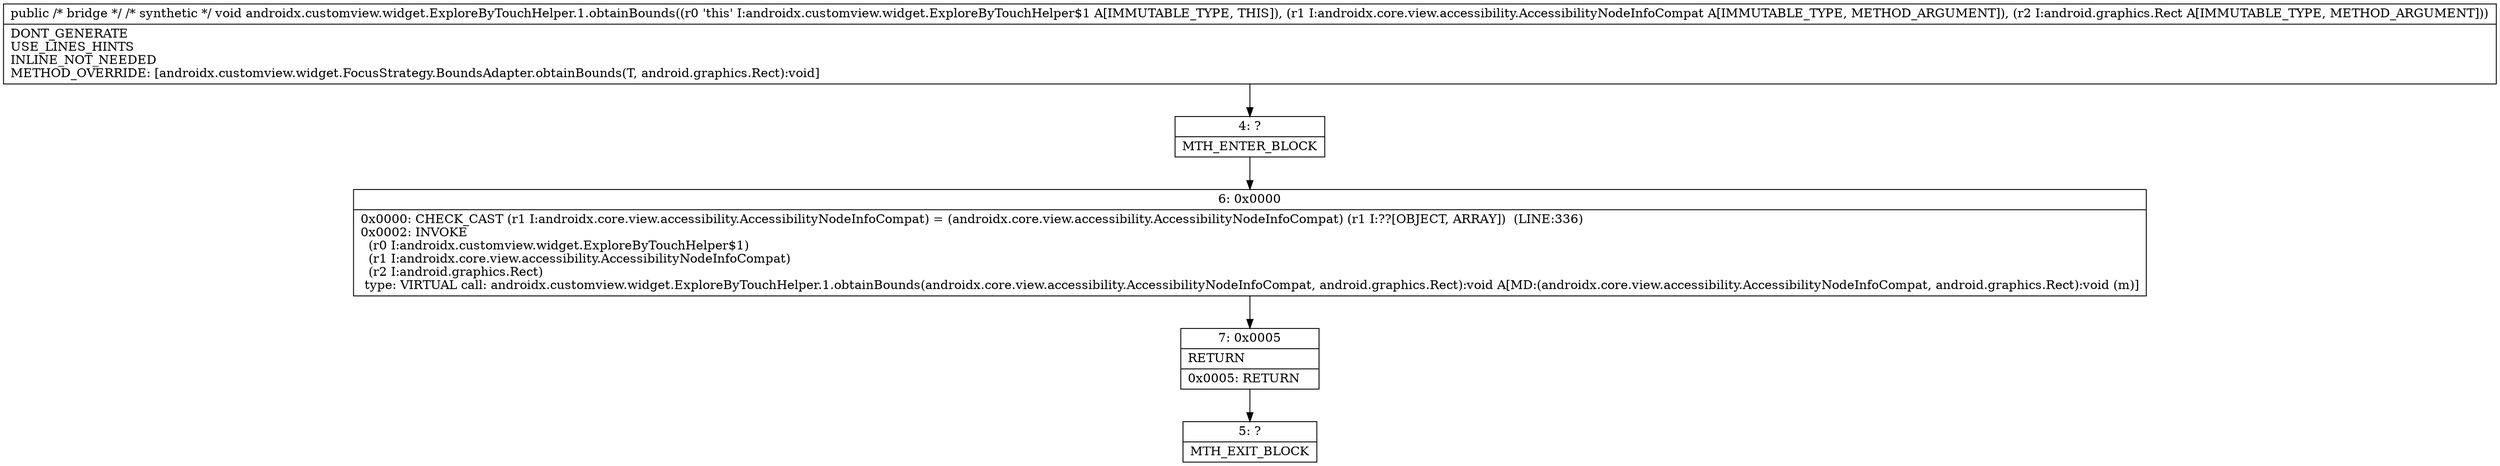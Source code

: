 digraph "CFG forandroidx.customview.widget.ExploreByTouchHelper.1.obtainBounds(Ljava\/lang\/Object;Landroid\/graphics\/Rect;)V" {
Node_4 [shape=record,label="{4\:\ ?|MTH_ENTER_BLOCK\l}"];
Node_6 [shape=record,label="{6\:\ 0x0000|0x0000: CHECK_CAST (r1 I:androidx.core.view.accessibility.AccessibilityNodeInfoCompat) = (androidx.core.view.accessibility.AccessibilityNodeInfoCompat) (r1 I:??[OBJECT, ARRAY])  (LINE:336)\l0x0002: INVOKE  \l  (r0 I:androidx.customview.widget.ExploreByTouchHelper$1)\l  (r1 I:androidx.core.view.accessibility.AccessibilityNodeInfoCompat)\l  (r2 I:android.graphics.Rect)\l type: VIRTUAL call: androidx.customview.widget.ExploreByTouchHelper.1.obtainBounds(androidx.core.view.accessibility.AccessibilityNodeInfoCompat, android.graphics.Rect):void A[MD:(androidx.core.view.accessibility.AccessibilityNodeInfoCompat, android.graphics.Rect):void (m)]\l}"];
Node_7 [shape=record,label="{7\:\ 0x0005|RETURN\l|0x0005: RETURN   \l}"];
Node_5 [shape=record,label="{5\:\ ?|MTH_EXIT_BLOCK\l}"];
MethodNode[shape=record,label="{public \/* bridge *\/ \/* synthetic *\/ void androidx.customview.widget.ExploreByTouchHelper.1.obtainBounds((r0 'this' I:androidx.customview.widget.ExploreByTouchHelper$1 A[IMMUTABLE_TYPE, THIS]), (r1 I:androidx.core.view.accessibility.AccessibilityNodeInfoCompat A[IMMUTABLE_TYPE, METHOD_ARGUMENT]), (r2 I:android.graphics.Rect A[IMMUTABLE_TYPE, METHOD_ARGUMENT]))  | DONT_GENERATE\lUSE_LINES_HINTS\lINLINE_NOT_NEEDED\lMETHOD_OVERRIDE: [androidx.customview.widget.FocusStrategy.BoundsAdapter.obtainBounds(T, android.graphics.Rect):void]\l}"];
MethodNode -> Node_4;Node_4 -> Node_6;
Node_6 -> Node_7;
Node_7 -> Node_5;
}

